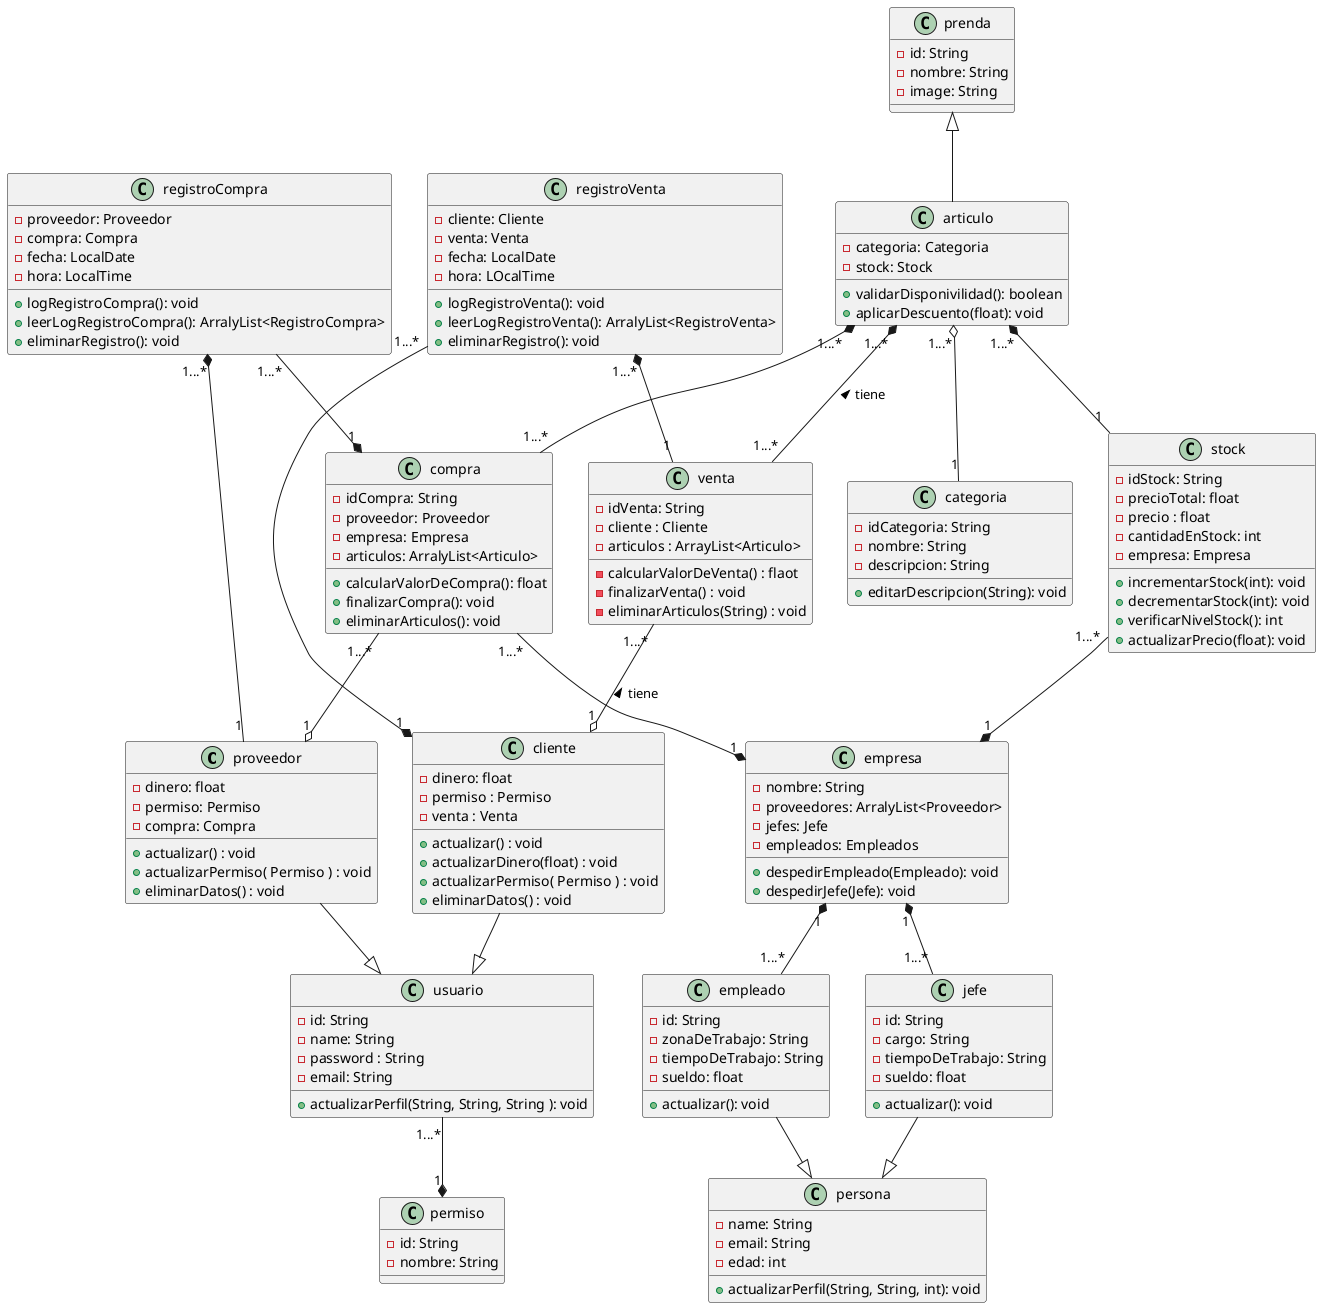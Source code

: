 @startuml
class proveedor {
    - dinero: float
    - permiso: Permiso
    - compra: Compra
    + actualizar() : void
    + actualizarPermiso( Permiso ) : void
    + eliminarDatos() : void
}

class usuario {
    - id: String
    - name: String
    - password : String
    - email: String
    + actualizarPerfil(String, String, String ): void
}

class permiso {
    - id: String
    - nombre: String
}

class cliente {
    - dinero: float
    - permiso : Permiso
    - venta : Venta
    + actualizar() : void
    + actualizarDinero(float) : void
    + actualizarPermiso( Permiso ) : void
    + eliminarDatos() : void
}

class venta{
    - idVenta: String
    - cliente : Cliente
    - articulos : ArrayList<Articulo>
    - calcularValorDeVenta() : flaot
    - finalizarVenta() : void
    - eliminarArticulos(String) : void
}

class compra{
    - idCompra: String
    - proveedor: Proveedor
    - empresa: Empresa
    - articulos: ArralyList<Articulo>
    + calcularValorDeCompra(): float
    + finalizarCompra(): void
    + eliminarArticulos(): void
}

class empresa{
    -nombre: String
    - proveedores: ArralyList<Proveedor>
    - jefes: Jefe
    - empleados: Empleados
    + despedirEmpleado(Empleado): void
    + despedirJefe(Jefe): void
}

class articulo{
    - categoria: Categoria
    - stock: Stock
    + validarDisponivilidad(): boolean
    + aplicarDescuento(float): void
}

class stock{
    -idStock: String
    - precioTotal: float
    - precio : float
    - cantidadEnStock: int
    - empresa: Empresa
    + incrementarStock(int): void
    + decrementarStock(int): void
    + verificarNivelStock(): int
    + actualizarPrecio(float): void
}

class categoria{
    -idCategoria: String 
    -nombre: String
    - descripcion: String
    + editarDescripcion(String): void
}

class prenda{
    - id: String
    - nombre: String
    - image: String
}


class registroCompra{
    - proveedor: Proveedor
    - compra: Compra
    - fecha: LocalDate
    - hora: LocalTime
    + logRegistroCompra(): void
    + leerLogRegistroCompra(): ArralyList<RegistroCompra>
    + eliminarRegistro(): void
}

class registroVenta{
    - cliente: Cliente
    - venta: Venta
    - fecha: LocalDate
    - hora: LOcalTime
    + logRegistroVenta(): void
    + leerLogRegistroVenta(): ArralyList<RegistroVenta>
    + eliminarRegistro(): void
}

class persona{
    - name: String
    - email: String
    - edad: int
    + actualizarPerfil(String, String, int): void
}

class jefe{
    -id: String
    -cargo: String
    -tiempoDeTrabajo: String
    -sueldo: float
    + actualizar(): void
}

class empleado{
    -id: String
    -zonaDeTrabajo: String
    -tiempoDeTrabajo: String
    -sueldo: float
    + actualizar(): void
}

venta "1...*" --o "1" cliente: tiene <
articulo "1...*" *-- "1...*" venta: tiene <

registroCompra "1...*" *-- "1" proveedor
registroCompra "1...*" --* "1" compra

registroVenta "1...*" *-- "1" venta
registroVenta "1...*" --* "1" cliente

empresa "1" *-- "1...*" jefe
empresa "1" *-- "1...*" empleado

compra "1...*" --o "1" proveedor
compra "1...*" --* "1" empresa
stock "1...*" --* "1" empresa
articulo "1...*" *-- "1" stock
articulo "1...*" o-- "1" categoria
articulo "1...*" *-- "1...*" compra
usuario "1...*" --* "1" permiso

cliente --|> usuario
proveedor --|> usuario
prenda <|-- articulo

jefe --|> persona
empleado --|> persona
@enduml
